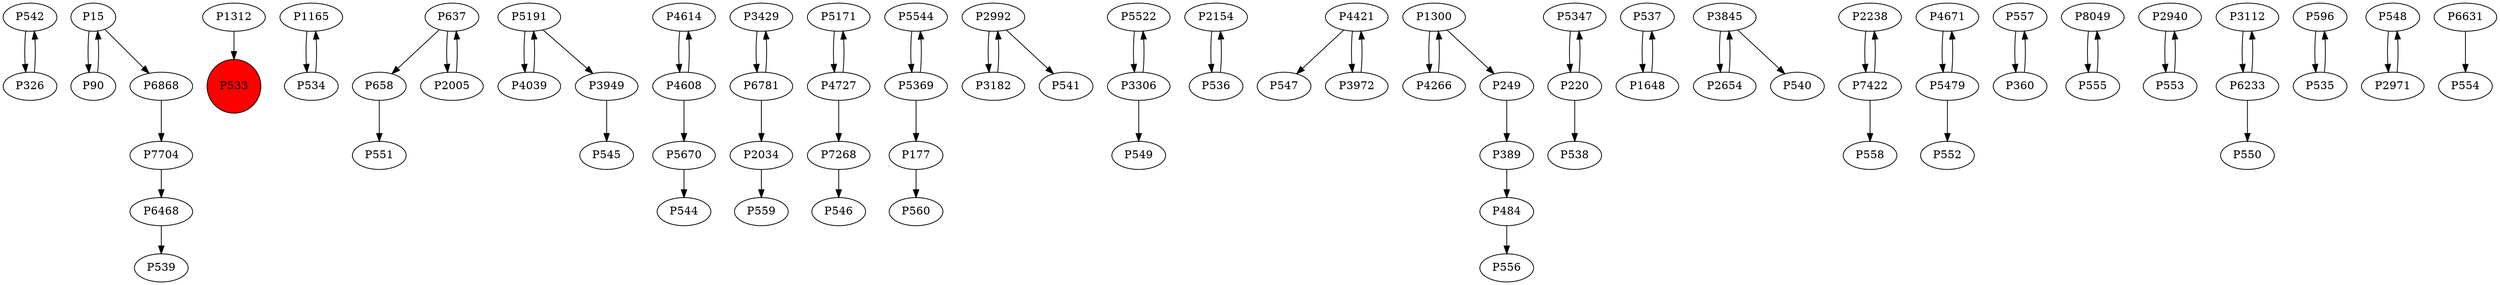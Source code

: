 digraph {
	P542 -> P326
	P6468 -> P539
	P1312 -> P533
	P1165 -> P534
	P637 -> P658
	P5191 -> P4039
	P4614 -> P4608
	P3429 -> P6781
	P5171 -> P4727
	P5544 -> P5369
	P534 -> P1165
	P6781 -> P2034
	P2992 -> P3182
	P5522 -> P3306
	P2154 -> P536
	P4421 -> P547
	P249 -> P389
	P5347 -> P220
	P537 -> P1648
	P326 -> P542
	P484 -> P556
	P5670 -> P544
	P3306 -> P549
	P3845 -> P2654
	P658 -> P551
	P2034 -> P559
	P3845 -> P540
	P7268 -> P546
	P2238 -> P7422
	P637 -> P2005
	P3182 -> P2992
	P4671 -> P5479
	P5479 -> P552
	P15 -> P90
	P4421 -> P3972
	P4608 -> P4614
	P4266 -> P1300
	P2992 -> P541
	P15 -> P6868
	P2654 -> P3845
	P557 -> P360
	P8049 -> P555
	P4608 -> P5670
	P4727 -> P7268
	P220 -> P5347
	P3306 -> P5522
	P6781 -> P3429
	P177 -> P560
	P7422 -> P558
	P2940 -> P553
	P7704 -> P6468
	P90 -> P15
	P6868 -> P7704
	P360 -> P557
	P3112 -> P6233
	P3949 -> P545
	P555 -> P8049
	P5479 -> P4671
	P6233 -> P550
	P2005 -> P637
	P5369 -> P177
	P6233 -> P3112
	P1300 -> P4266
	P596 -> P535
	P389 -> P484
	P535 -> P596
	P4039 -> P5191
	P548 -> P2971
	P536 -> P2154
	P4727 -> P5171
	P7422 -> P2238
	P5369 -> P5544
	P220 -> P538
	P553 -> P2940
	P1300 -> P249
	P6631 -> P554
	P1648 -> P537
	P2971 -> P548
	P5191 -> P3949
	P3972 -> P4421
	P533 [shape=circle]
	P533 [style=filled]
	P533 [fillcolor=red]
}